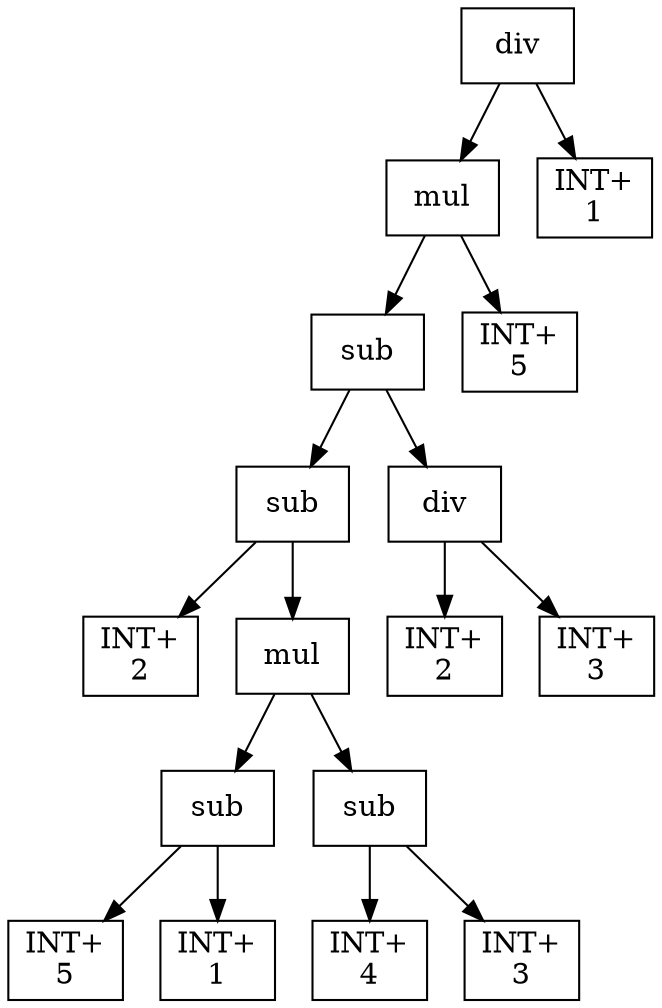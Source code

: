 digraph expr {
  node [shape=box];
  n1 [label="div"];
  n2 [label="mul"];
  n3 [label="sub"];
  n4 [label="sub"];
  n5 [label="INT+\n2"];
  n6 [label="mul"];
  n7 [label="sub"];
  n8 [label="INT+\n5"];
  n9 [label="INT+\n1"];
  n7 -> n8;
  n7 -> n9;
  n10 [label="sub"];
  n11 [label="INT+\n4"];
  n12 [label="INT+\n3"];
  n10 -> n11;
  n10 -> n12;
  n6 -> n7;
  n6 -> n10;
  n4 -> n5;
  n4 -> n6;
  n13 [label="div"];
  n14 [label="INT+\n2"];
  n15 [label="INT+\n3"];
  n13 -> n14;
  n13 -> n15;
  n3 -> n4;
  n3 -> n13;
  n16 [label="INT+\n5"];
  n2 -> n3;
  n2 -> n16;
  n17 [label="INT+\n1"];
  n1 -> n2;
  n1 -> n17;
}